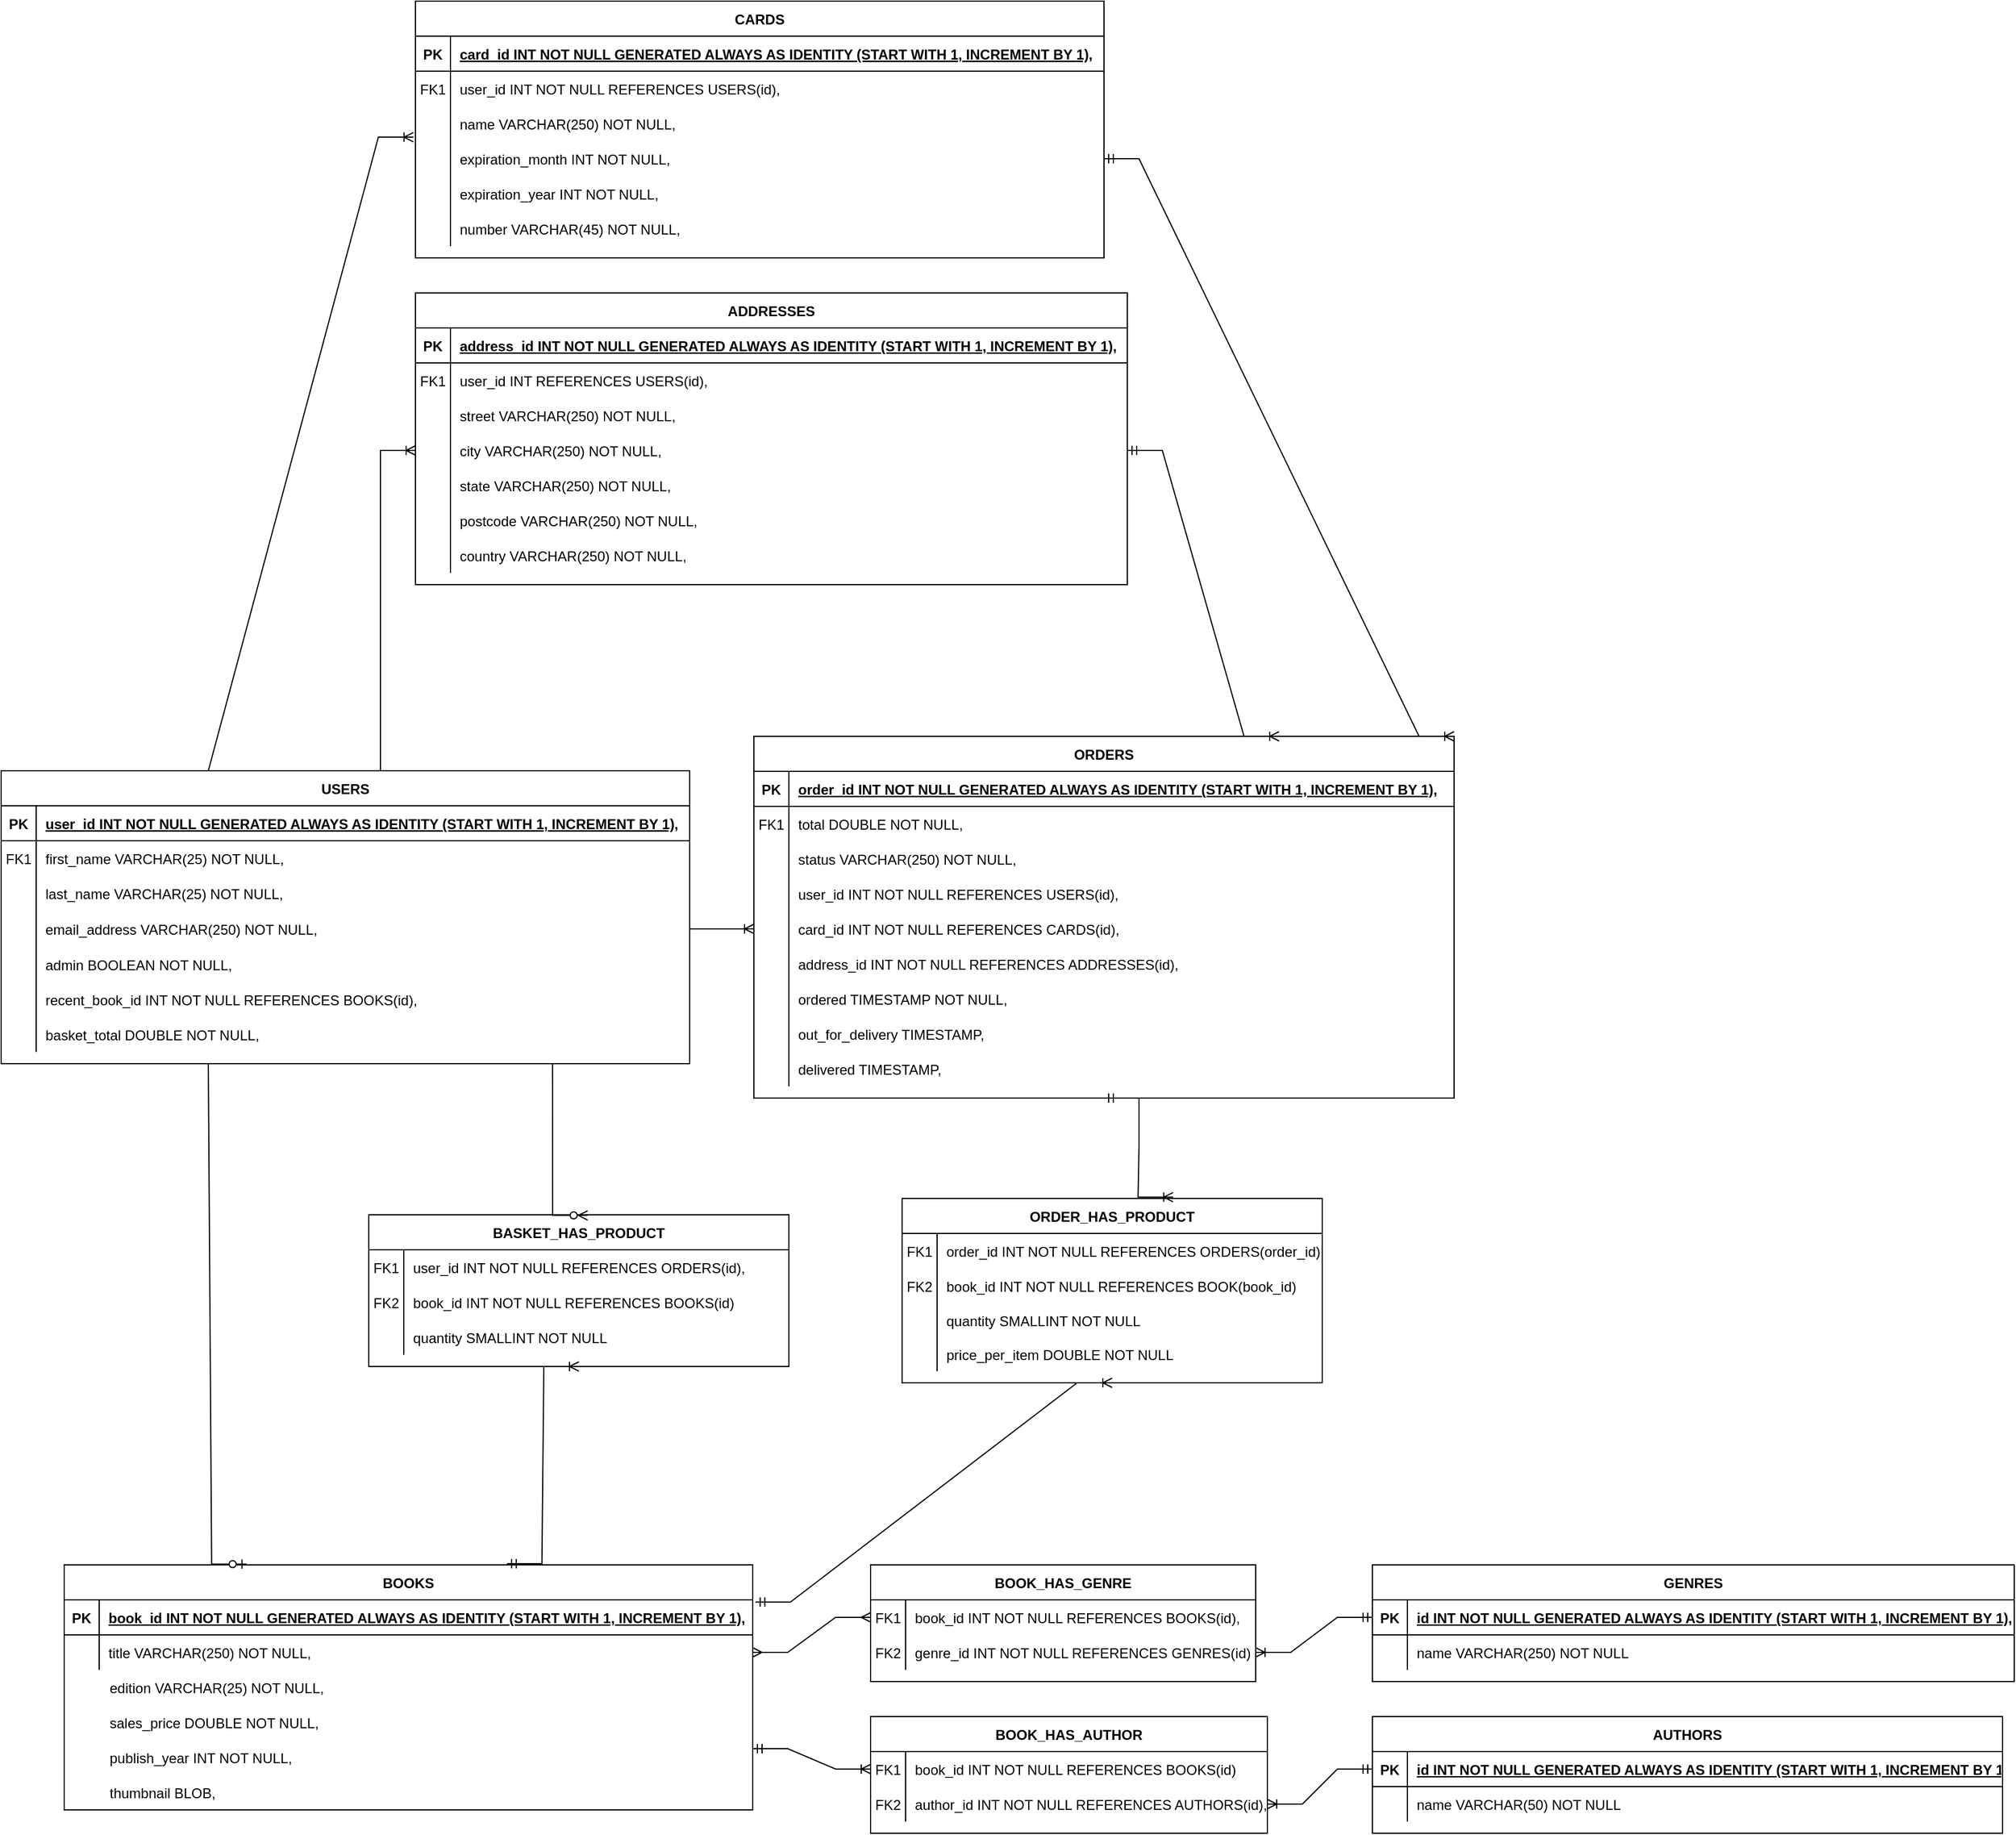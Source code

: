 <mxfile version="21.0.6" type="device"><diagram id="R2lEEEUBdFMjLlhIrx00" name="Page-1"><mxGraphModel dx="1609" dy="948" grid="1" gridSize="10" guides="1" tooltips="1" connect="1" arrows="1" fold="1" page="1" pageScale="1" pageWidth="850" pageHeight="1100" math="0" shadow="0" extFonts="Permanent Marker^https://fonts.googleapis.com/css?family=Permanent+Marker"><root><mxCell id="0"/><mxCell id="1" parent="0"/><mxCell id="C-vyLk0tnHw3VtMMgP7b-2" value="USERS" style="shape=table;startSize=30;container=1;collapsible=1;childLayout=tableLayout;fixedRows=1;rowLines=0;fontStyle=1;align=center;resizeLast=1;" parent="1" vertex="1"><mxGeometry x="30" y="699.5" width="590" height="251" as="geometry"/></mxCell><mxCell id="C-vyLk0tnHw3VtMMgP7b-3" value="" style="shape=partialRectangle;collapsible=0;dropTarget=0;pointerEvents=0;fillColor=none;points=[[0,0.5],[1,0.5]];portConstraint=eastwest;top=0;left=0;right=0;bottom=1;" parent="C-vyLk0tnHw3VtMMgP7b-2" vertex="1"><mxGeometry y="30" width="590" height="30" as="geometry"/></mxCell><mxCell id="C-vyLk0tnHw3VtMMgP7b-4" value="PK" style="shape=partialRectangle;overflow=hidden;connectable=0;fillColor=none;top=0;left=0;bottom=0;right=0;fontStyle=1;" parent="C-vyLk0tnHw3VtMMgP7b-3" vertex="1"><mxGeometry width="30" height="30" as="geometry"><mxRectangle width="30" height="30" as="alternateBounds"/></mxGeometry></mxCell><mxCell id="C-vyLk0tnHw3VtMMgP7b-5" value="user_id INT NOT NULL GENERATED ALWAYS AS IDENTITY (START WITH 1, INCREMENT BY 1), " style="shape=partialRectangle;overflow=hidden;connectable=0;fillColor=none;top=0;left=0;bottom=0;right=0;align=left;spacingLeft=6;fontStyle=5;" parent="C-vyLk0tnHw3VtMMgP7b-3" vertex="1"><mxGeometry x="30" width="560" height="30" as="geometry"><mxRectangle width="560" height="30" as="alternateBounds"/></mxGeometry></mxCell><mxCell id="C-vyLk0tnHw3VtMMgP7b-6" value="" style="shape=partialRectangle;collapsible=0;dropTarget=0;pointerEvents=0;fillColor=none;points=[[0,0.5],[1,0.5]];portConstraint=eastwest;top=0;left=0;right=0;bottom=0;" parent="C-vyLk0tnHw3VtMMgP7b-2" vertex="1"><mxGeometry y="60" width="590" height="30" as="geometry"/></mxCell><mxCell id="C-vyLk0tnHw3VtMMgP7b-7" value="FK1" style="shape=partialRectangle;overflow=hidden;connectable=0;fillColor=none;top=0;left=0;bottom=0;right=0;" parent="C-vyLk0tnHw3VtMMgP7b-6" vertex="1"><mxGeometry width="30" height="30" as="geometry"><mxRectangle width="30" height="30" as="alternateBounds"/></mxGeometry></mxCell><mxCell id="C-vyLk0tnHw3VtMMgP7b-8" value="first_name VARCHAR(25) NOT NULL," style="shape=partialRectangle;overflow=hidden;connectable=0;fillColor=none;top=0;left=0;bottom=0;right=0;align=left;spacingLeft=6;" parent="C-vyLk0tnHw3VtMMgP7b-6" vertex="1"><mxGeometry x="30" width="560" height="30" as="geometry"><mxRectangle width="560" height="30" as="alternateBounds"/></mxGeometry></mxCell><mxCell id="C-vyLk0tnHw3VtMMgP7b-9" value="" style="shape=partialRectangle;collapsible=0;dropTarget=0;pointerEvents=0;fillColor=none;points=[[0,0.5],[1,0.5]];portConstraint=eastwest;top=0;left=0;right=0;bottom=0;" parent="C-vyLk0tnHw3VtMMgP7b-2" vertex="1"><mxGeometry y="90" width="590" height="30" as="geometry"/></mxCell><mxCell id="C-vyLk0tnHw3VtMMgP7b-10" value="" style="shape=partialRectangle;overflow=hidden;connectable=0;fillColor=none;top=0;left=0;bottom=0;right=0;" parent="C-vyLk0tnHw3VtMMgP7b-9" vertex="1"><mxGeometry width="30" height="30" as="geometry"><mxRectangle width="30" height="30" as="alternateBounds"/></mxGeometry></mxCell><mxCell id="C-vyLk0tnHw3VtMMgP7b-11" value="last_name VARCHAR(25) NOT NULL," style="shape=partialRectangle;overflow=hidden;connectable=0;fillColor=none;top=0;left=0;bottom=0;right=0;align=left;spacingLeft=6;" parent="C-vyLk0tnHw3VtMMgP7b-9" vertex="1"><mxGeometry x="30" width="560" height="30" as="geometry"><mxRectangle width="560" height="30" as="alternateBounds"/></mxGeometry></mxCell><mxCell id="K4VyJsf5_Tr9AWNzBYGl-149" style="shape=partialRectangle;collapsible=0;dropTarget=0;pointerEvents=0;fillColor=none;points=[[0,0.5],[1,0.5]];portConstraint=eastwest;top=0;left=0;right=0;bottom=0;" vertex="1" parent="C-vyLk0tnHw3VtMMgP7b-2"><mxGeometry y="120" width="590" height="31" as="geometry"/></mxCell><mxCell id="K4VyJsf5_Tr9AWNzBYGl-150" style="shape=partialRectangle;overflow=hidden;connectable=0;fillColor=none;top=0;left=0;bottom=0;right=0;" vertex="1" parent="K4VyJsf5_Tr9AWNzBYGl-149"><mxGeometry width="30" height="31" as="geometry"><mxRectangle width="30" height="31" as="alternateBounds"/></mxGeometry></mxCell><mxCell id="K4VyJsf5_Tr9AWNzBYGl-151" value="email_address VARCHAR(250) NOT NULL," style="shape=partialRectangle;overflow=hidden;connectable=0;fillColor=none;top=0;left=0;bottom=0;right=0;align=left;spacingLeft=6;" vertex="1" parent="K4VyJsf5_Tr9AWNzBYGl-149"><mxGeometry x="30" width="560" height="31" as="geometry"><mxRectangle width="560" height="31" as="alternateBounds"/></mxGeometry></mxCell><mxCell id="K4VyJsf5_Tr9AWNzBYGl-152" style="shape=partialRectangle;collapsible=0;dropTarget=0;pointerEvents=0;fillColor=none;points=[[0,0.5],[1,0.5]];portConstraint=eastwest;top=0;left=0;right=0;bottom=0;" vertex="1" parent="C-vyLk0tnHw3VtMMgP7b-2"><mxGeometry y="151" width="590" height="30" as="geometry"/></mxCell><mxCell id="K4VyJsf5_Tr9AWNzBYGl-153" style="shape=partialRectangle;overflow=hidden;connectable=0;fillColor=none;top=0;left=0;bottom=0;right=0;" vertex="1" parent="K4VyJsf5_Tr9AWNzBYGl-152"><mxGeometry width="30" height="30" as="geometry"><mxRectangle width="30" height="30" as="alternateBounds"/></mxGeometry></mxCell><mxCell id="K4VyJsf5_Tr9AWNzBYGl-154" value="admin BOOLEAN NOT NULL," style="shape=partialRectangle;overflow=hidden;connectable=0;fillColor=none;top=0;left=0;bottom=0;right=0;align=left;spacingLeft=6;" vertex="1" parent="K4VyJsf5_Tr9AWNzBYGl-152"><mxGeometry x="30" width="560" height="30" as="geometry"><mxRectangle width="560" height="30" as="alternateBounds"/></mxGeometry></mxCell><mxCell id="K4VyJsf5_Tr9AWNzBYGl-155" style="shape=partialRectangle;collapsible=0;dropTarget=0;pointerEvents=0;fillColor=none;points=[[0,0.5],[1,0.5]];portConstraint=eastwest;top=0;left=0;right=0;bottom=0;" vertex="1" parent="C-vyLk0tnHw3VtMMgP7b-2"><mxGeometry y="181" width="590" height="30" as="geometry"/></mxCell><mxCell id="K4VyJsf5_Tr9AWNzBYGl-156" style="shape=partialRectangle;overflow=hidden;connectable=0;fillColor=none;top=0;left=0;bottom=0;right=0;" vertex="1" parent="K4VyJsf5_Tr9AWNzBYGl-155"><mxGeometry width="30" height="30" as="geometry"><mxRectangle width="30" height="30" as="alternateBounds"/></mxGeometry></mxCell><mxCell id="K4VyJsf5_Tr9AWNzBYGl-157" value="recent_book_id INT NOT NULL REFERENCES BOOKS(id)," style="shape=partialRectangle;overflow=hidden;connectable=0;fillColor=none;top=0;left=0;bottom=0;right=0;align=left;spacingLeft=6;" vertex="1" parent="K4VyJsf5_Tr9AWNzBYGl-155"><mxGeometry x="30" width="560" height="30" as="geometry"><mxRectangle width="560" height="30" as="alternateBounds"/></mxGeometry></mxCell><mxCell id="K4VyJsf5_Tr9AWNzBYGl-355" style="shape=partialRectangle;collapsible=0;dropTarget=0;pointerEvents=0;fillColor=none;points=[[0,0.5],[1,0.5]];portConstraint=eastwest;top=0;left=0;right=0;bottom=0;" vertex="1" parent="C-vyLk0tnHw3VtMMgP7b-2"><mxGeometry y="211" width="590" height="30" as="geometry"/></mxCell><mxCell id="K4VyJsf5_Tr9AWNzBYGl-356" style="shape=partialRectangle;overflow=hidden;connectable=0;fillColor=none;top=0;left=0;bottom=0;right=0;" vertex="1" parent="K4VyJsf5_Tr9AWNzBYGl-355"><mxGeometry width="30" height="30" as="geometry"><mxRectangle width="30" height="30" as="alternateBounds"/></mxGeometry></mxCell><mxCell id="K4VyJsf5_Tr9AWNzBYGl-357" value="basket_total DOUBLE NOT NULL," style="shape=partialRectangle;overflow=hidden;connectable=0;fillColor=none;top=0;left=0;bottom=0;right=0;align=left;spacingLeft=6;" vertex="1" parent="K4VyJsf5_Tr9AWNzBYGl-355"><mxGeometry x="30" width="560" height="30" as="geometry"><mxRectangle width="560" height="30" as="alternateBounds"/></mxGeometry></mxCell><mxCell id="C-vyLk0tnHw3VtMMgP7b-13" value="CARDS" style="shape=table;startSize=30;container=1;collapsible=1;childLayout=tableLayout;fixedRows=1;rowLines=0;fontStyle=1;align=center;resizeLast=1;" parent="1" vertex="1"><mxGeometry x="385" y="40" width="590" height="220" as="geometry"/></mxCell><mxCell id="C-vyLk0tnHw3VtMMgP7b-14" value="" style="shape=partialRectangle;collapsible=0;dropTarget=0;pointerEvents=0;fillColor=none;points=[[0,0.5],[1,0.5]];portConstraint=eastwest;top=0;left=0;right=0;bottom=1;" parent="C-vyLk0tnHw3VtMMgP7b-13" vertex="1"><mxGeometry y="30" width="590" height="30" as="geometry"/></mxCell><mxCell id="C-vyLk0tnHw3VtMMgP7b-15" value="PK" style="shape=partialRectangle;overflow=hidden;connectable=0;fillColor=none;top=0;left=0;bottom=0;right=0;fontStyle=1;" parent="C-vyLk0tnHw3VtMMgP7b-14" vertex="1"><mxGeometry width="30" height="30" as="geometry"><mxRectangle width="30" height="30" as="alternateBounds"/></mxGeometry></mxCell><mxCell id="C-vyLk0tnHw3VtMMgP7b-16" value="card_id INT NOT NULL GENERATED ALWAYS AS IDENTITY (START WITH 1, INCREMENT BY 1), " style="shape=partialRectangle;overflow=hidden;connectable=0;fillColor=none;top=0;left=0;bottom=0;right=0;align=left;spacingLeft=6;fontStyle=5;" parent="C-vyLk0tnHw3VtMMgP7b-14" vertex="1"><mxGeometry x="30" width="560" height="30" as="geometry"><mxRectangle width="560" height="30" as="alternateBounds"/></mxGeometry></mxCell><mxCell id="C-vyLk0tnHw3VtMMgP7b-17" value="" style="shape=partialRectangle;collapsible=0;dropTarget=0;pointerEvents=0;fillColor=none;points=[[0,0.5],[1,0.5]];portConstraint=eastwest;top=0;left=0;right=0;bottom=0;" parent="C-vyLk0tnHw3VtMMgP7b-13" vertex="1"><mxGeometry y="60" width="590" height="30" as="geometry"/></mxCell><mxCell id="C-vyLk0tnHw3VtMMgP7b-18" value="FK1" style="shape=partialRectangle;overflow=hidden;connectable=0;fillColor=none;top=0;left=0;bottom=0;right=0;" parent="C-vyLk0tnHw3VtMMgP7b-17" vertex="1"><mxGeometry width="30" height="30" as="geometry"><mxRectangle width="30" height="30" as="alternateBounds"/></mxGeometry></mxCell><mxCell id="C-vyLk0tnHw3VtMMgP7b-19" value="user_id INT NOT NULL REFERENCES USERS(id)," style="shape=partialRectangle;overflow=hidden;connectable=0;fillColor=none;top=0;left=0;bottom=0;right=0;align=left;spacingLeft=6;" parent="C-vyLk0tnHw3VtMMgP7b-17" vertex="1"><mxGeometry x="30" width="560" height="30" as="geometry"><mxRectangle width="560" height="30" as="alternateBounds"/></mxGeometry></mxCell><mxCell id="C-vyLk0tnHw3VtMMgP7b-20" value="" style="shape=partialRectangle;collapsible=0;dropTarget=0;pointerEvents=0;fillColor=none;points=[[0,0.5],[1,0.5]];portConstraint=eastwest;top=0;left=0;right=0;bottom=0;" parent="C-vyLk0tnHw3VtMMgP7b-13" vertex="1"><mxGeometry y="90" width="590" height="30" as="geometry"/></mxCell><mxCell id="C-vyLk0tnHw3VtMMgP7b-21" value="" style="shape=partialRectangle;overflow=hidden;connectable=0;fillColor=none;top=0;left=0;bottom=0;right=0;" parent="C-vyLk0tnHw3VtMMgP7b-20" vertex="1"><mxGeometry width="30" height="30" as="geometry"><mxRectangle width="30" height="30" as="alternateBounds"/></mxGeometry></mxCell><mxCell id="C-vyLk0tnHw3VtMMgP7b-22" value="name VARCHAR(250) NOT NULL," style="shape=partialRectangle;overflow=hidden;connectable=0;fillColor=none;top=0;left=0;bottom=0;right=0;align=left;spacingLeft=6;" parent="C-vyLk0tnHw3VtMMgP7b-20" vertex="1"><mxGeometry x="30" width="560" height="30" as="geometry"><mxRectangle width="560" height="30" as="alternateBounds"/></mxGeometry></mxCell><mxCell id="K4VyJsf5_Tr9AWNzBYGl-167" style="shape=partialRectangle;collapsible=0;dropTarget=0;pointerEvents=0;fillColor=none;points=[[0,0.5],[1,0.5]];portConstraint=eastwest;top=0;left=0;right=0;bottom=0;" vertex="1" parent="C-vyLk0tnHw3VtMMgP7b-13"><mxGeometry y="120" width="590" height="30" as="geometry"/></mxCell><mxCell id="K4VyJsf5_Tr9AWNzBYGl-168" style="shape=partialRectangle;overflow=hidden;connectable=0;fillColor=none;top=0;left=0;bottom=0;right=0;" vertex="1" parent="K4VyJsf5_Tr9AWNzBYGl-167"><mxGeometry width="30" height="30" as="geometry"><mxRectangle width="30" height="30" as="alternateBounds"/></mxGeometry></mxCell><mxCell id="K4VyJsf5_Tr9AWNzBYGl-169" value="expiration_month INT NOT NULL," style="shape=partialRectangle;overflow=hidden;connectable=0;fillColor=none;top=0;left=0;bottom=0;right=0;align=left;spacingLeft=6;" vertex="1" parent="K4VyJsf5_Tr9AWNzBYGl-167"><mxGeometry x="30" width="560" height="30" as="geometry"><mxRectangle width="560" height="30" as="alternateBounds"/></mxGeometry></mxCell><mxCell id="K4VyJsf5_Tr9AWNzBYGl-164" style="shape=partialRectangle;collapsible=0;dropTarget=0;pointerEvents=0;fillColor=none;points=[[0,0.5],[1,0.5]];portConstraint=eastwest;top=0;left=0;right=0;bottom=0;" vertex="1" parent="C-vyLk0tnHw3VtMMgP7b-13"><mxGeometry y="150" width="590" height="30" as="geometry"/></mxCell><mxCell id="K4VyJsf5_Tr9AWNzBYGl-165" style="shape=partialRectangle;overflow=hidden;connectable=0;fillColor=none;top=0;left=0;bottom=0;right=0;" vertex="1" parent="K4VyJsf5_Tr9AWNzBYGl-164"><mxGeometry width="30" height="30" as="geometry"><mxRectangle width="30" height="30" as="alternateBounds"/></mxGeometry></mxCell><mxCell id="K4VyJsf5_Tr9AWNzBYGl-166" value="expiration_year INT NOT NULL," style="shape=partialRectangle;overflow=hidden;connectable=0;fillColor=none;top=0;left=0;bottom=0;right=0;align=left;spacingLeft=6;" vertex="1" parent="K4VyJsf5_Tr9AWNzBYGl-164"><mxGeometry x="30" width="560" height="30" as="geometry"><mxRectangle width="560" height="30" as="alternateBounds"/></mxGeometry></mxCell><mxCell id="K4VyJsf5_Tr9AWNzBYGl-161" style="shape=partialRectangle;collapsible=0;dropTarget=0;pointerEvents=0;fillColor=none;points=[[0,0.5],[1,0.5]];portConstraint=eastwest;top=0;left=0;right=0;bottom=0;" vertex="1" parent="C-vyLk0tnHw3VtMMgP7b-13"><mxGeometry y="180" width="590" height="30" as="geometry"/></mxCell><mxCell id="K4VyJsf5_Tr9AWNzBYGl-162" style="shape=partialRectangle;overflow=hidden;connectable=0;fillColor=none;top=0;left=0;bottom=0;right=0;" vertex="1" parent="K4VyJsf5_Tr9AWNzBYGl-161"><mxGeometry width="30" height="30" as="geometry"><mxRectangle width="30" height="30" as="alternateBounds"/></mxGeometry></mxCell><mxCell id="K4VyJsf5_Tr9AWNzBYGl-163" value="number VARCHAR(45) NOT NULL," style="shape=partialRectangle;overflow=hidden;connectable=0;fillColor=none;top=0;left=0;bottom=0;right=0;align=left;spacingLeft=6;" vertex="1" parent="K4VyJsf5_Tr9AWNzBYGl-161"><mxGeometry x="30" width="560" height="30" as="geometry"><mxRectangle width="560" height="30" as="alternateBounds"/></mxGeometry></mxCell><mxCell id="C-vyLk0tnHw3VtMMgP7b-23" value="BOOKS" style="shape=table;startSize=30;container=1;collapsible=1;childLayout=tableLayout;fixedRows=1;rowLines=0;fontStyle=1;align=center;resizeLast=1;" parent="1" vertex="1"><mxGeometry x="84" y="1380" width="590" height="210" as="geometry"/></mxCell><mxCell id="C-vyLk0tnHw3VtMMgP7b-24" value="" style="shape=partialRectangle;collapsible=0;dropTarget=0;pointerEvents=0;fillColor=none;points=[[0,0.5],[1,0.5]];portConstraint=eastwest;top=0;left=0;right=0;bottom=1;" parent="C-vyLk0tnHw3VtMMgP7b-23" vertex="1"><mxGeometry y="30" width="590" height="30" as="geometry"/></mxCell><mxCell id="C-vyLk0tnHw3VtMMgP7b-25" value="PK" style="shape=partialRectangle;overflow=hidden;connectable=0;fillColor=none;top=0;left=0;bottom=0;right=0;fontStyle=1;" parent="C-vyLk0tnHw3VtMMgP7b-24" vertex="1"><mxGeometry width="30" height="30" as="geometry"><mxRectangle width="30" height="30" as="alternateBounds"/></mxGeometry></mxCell><mxCell id="C-vyLk0tnHw3VtMMgP7b-26" value="book_id INT NOT NULL GENERATED ALWAYS AS IDENTITY (START WITH 1, INCREMENT BY 1), " style="shape=partialRectangle;overflow=hidden;connectable=0;fillColor=none;top=0;left=0;bottom=0;right=0;align=left;spacingLeft=6;fontStyle=5;" parent="C-vyLk0tnHw3VtMMgP7b-24" vertex="1"><mxGeometry x="30" width="560" height="30" as="geometry"><mxRectangle width="560" height="30" as="alternateBounds"/></mxGeometry></mxCell><mxCell id="C-vyLk0tnHw3VtMMgP7b-27" value="" style="shape=partialRectangle;collapsible=0;dropTarget=0;pointerEvents=0;fillColor=none;points=[[0,0.5],[1,0.5]];portConstraint=eastwest;top=0;left=0;right=0;bottom=0;" parent="C-vyLk0tnHw3VtMMgP7b-23" vertex="1"><mxGeometry y="60" width="590" height="30" as="geometry"/></mxCell><mxCell id="C-vyLk0tnHw3VtMMgP7b-28" value="" style="shape=partialRectangle;overflow=hidden;connectable=0;fillColor=none;top=0;left=0;bottom=0;right=0;" parent="C-vyLk0tnHw3VtMMgP7b-27" vertex="1"><mxGeometry width="30" height="30" as="geometry"><mxRectangle width="30" height="30" as="alternateBounds"/></mxGeometry></mxCell><mxCell id="C-vyLk0tnHw3VtMMgP7b-29" value="title VARCHAR(250) NOT NULL," style="shape=partialRectangle;overflow=hidden;connectable=0;fillColor=none;top=0;left=0;bottom=0;right=0;align=left;spacingLeft=6;" parent="C-vyLk0tnHw3VtMMgP7b-27" vertex="1"><mxGeometry x="30" width="560" height="30" as="geometry"><mxRectangle width="560" height="30" as="alternateBounds"/></mxGeometry></mxCell><mxCell id="K4VyJsf5_Tr9AWNzBYGl-1" value="ADDRESSES" style="shape=table;startSize=30;container=1;collapsible=1;childLayout=tableLayout;fixedRows=1;rowLines=0;fontStyle=1;align=center;resizeLast=1;" vertex="1" parent="1"><mxGeometry x="385" y="290" width="610" height="250" as="geometry"/></mxCell><mxCell id="K4VyJsf5_Tr9AWNzBYGl-2" value="" style="shape=partialRectangle;collapsible=0;dropTarget=0;pointerEvents=0;fillColor=none;points=[[0,0.5],[1,0.5]];portConstraint=eastwest;top=0;left=0;right=0;bottom=1;" vertex="1" parent="K4VyJsf5_Tr9AWNzBYGl-1"><mxGeometry y="30" width="610" height="30" as="geometry"/></mxCell><mxCell id="K4VyJsf5_Tr9AWNzBYGl-3" value="PK" style="shape=partialRectangle;overflow=hidden;connectable=0;fillColor=none;top=0;left=0;bottom=0;right=0;fontStyle=1;" vertex="1" parent="K4VyJsf5_Tr9AWNzBYGl-2"><mxGeometry width="30" height="30" as="geometry"><mxRectangle width="30" height="30" as="alternateBounds"/></mxGeometry></mxCell><mxCell id="K4VyJsf5_Tr9AWNzBYGl-4" value="address_id INT NOT NULL GENERATED ALWAYS AS IDENTITY (START WITH 1, INCREMENT BY 1), " style="shape=partialRectangle;overflow=hidden;connectable=0;fillColor=none;top=0;left=0;bottom=0;right=0;align=left;spacingLeft=6;fontStyle=5;" vertex="1" parent="K4VyJsf5_Tr9AWNzBYGl-2"><mxGeometry x="30" width="580" height="30" as="geometry"><mxRectangle width="580" height="30" as="alternateBounds"/></mxGeometry></mxCell><mxCell id="K4VyJsf5_Tr9AWNzBYGl-5" value="" style="shape=partialRectangle;collapsible=0;dropTarget=0;pointerEvents=0;fillColor=none;points=[[0,0.5],[1,0.5]];portConstraint=eastwest;top=0;left=0;right=0;bottom=0;" vertex="1" parent="K4VyJsf5_Tr9AWNzBYGl-1"><mxGeometry y="60" width="610" height="30" as="geometry"/></mxCell><mxCell id="K4VyJsf5_Tr9AWNzBYGl-6" value="FK1" style="shape=partialRectangle;overflow=hidden;connectable=0;fillColor=none;top=0;left=0;bottom=0;right=0;" vertex="1" parent="K4VyJsf5_Tr9AWNzBYGl-5"><mxGeometry width="30" height="30" as="geometry"><mxRectangle width="30" height="30" as="alternateBounds"/></mxGeometry></mxCell><mxCell id="K4VyJsf5_Tr9AWNzBYGl-7" value="user_id INT REFERENCES USERS(id)," style="shape=partialRectangle;overflow=hidden;connectable=0;fillColor=none;top=0;left=0;bottom=0;right=0;align=left;spacingLeft=6;" vertex="1" parent="K4VyJsf5_Tr9AWNzBYGl-5"><mxGeometry x="30" width="580" height="30" as="geometry"><mxRectangle width="580" height="30" as="alternateBounds"/></mxGeometry></mxCell><mxCell id="K4VyJsf5_Tr9AWNzBYGl-8" value="" style="shape=partialRectangle;collapsible=0;dropTarget=0;pointerEvents=0;fillColor=none;points=[[0,0.5],[1,0.5]];portConstraint=eastwest;top=0;left=0;right=0;bottom=0;" vertex="1" parent="K4VyJsf5_Tr9AWNzBYGl-1"><mxGeometry y="90" width="610" height="30" as="geometry"/></mxCell><mxCell id="K4VyJsf5_Tr9AWNzBYGl-9" value="" style="shape=partialRectangle;overflow=hidden;connectable=0;fillColor=none;top=0;left=0;bottom=0;right=0;" vertex="1" parent="K4VyJsf5_Tr9AWNzBYGl-8"><mxGeometry width="30" height="30" as="geometry"><mxRectangle width="30" height="30" as="alternateBounds"/></mxGeometry></mxCell><mxCell id="K4VyJsf5_Tr9AWNzBYGl-10" value="street VARCHAR(250) NOT NULL," style="shape=partialRectangle;overflow=hidden;connectable=0;fillColor=none;top=0;left=0;bottom=0;right=0;align=left;spacingLeft=6;" vertex="1" parent="K4VyJsf5_Tr9AWNzBYGl-8"><mxGeometry x="30" width="580" height="30" as="geometry"><mxRectangle width="580" height="30" as="alternateBounds"/></mxGeometry></mxCell><mxCell id="K4VyJsf5_Tr9AWNzBYGl-181" style="shape=partialRectangle;collapsible=0;dropTarget=0;pointerEvents=0;fillColor=none;points=[[0,0.5],[1,0.5]];portConstraint=eastwest;top=0;left=0;right=0;bottom=0;" vertex="1" parent="K4VyJsf5_Tr9AWNzBYGl-1"><mxGeometry y="120" width="610" height="30" as="geometry"/></mxCell><mxCell id="K4VyJsf5_Tr9AWNzBYGl-182" style="shape=partialRectangle;overflow=hidden;connectable=0;fillColor=none;top=0;left=0;bottom=0;right=0;" vertex="1" parent="K4VyJsf5_Tr9AWNzBYGl-181"><mxGeometry width="30" height="30" as="geometry"><mxRectangle width="30" height="30" as="alternateBounds"/></mxGeometry></mxCell><mxCell id="K4VyJsf5_Tr9AWNzBYGl-183" value="city VARCHAR(250) NOT NULL," style="shape=partialRectangle;overflow=hidden;connectable=0;fillColor=none;top=0;left=0;bottom=0;right=0;align=left;spacingLeft=6;" vertex="1" parent="K4VyJsf5_Tr9AWNzBYGl-181"><mxGeometry x="30" width="580" height="30" as="geometry"><mxRectangle width="580" height="30" as="alternateBounds"/></mxGeometry></mxCell><mxCell id="K4VyJsf5_Tr9AWNzBYGl-178" style="shape=partialRectangle;collapsible=0;dropTarget=0;pointerEvents=0;fillColor=none;points=[[0,0.5],[1,0.5]];portConstraint=eastwest;top=0;left=0;right=0;bottom=0;" vertex="1" parent="K4VyJsf5_Tr9AWNzBYGl-1"><mxGeometry y="150" width="610" height="30" as="geometry"/></mxCell><mxCell id="K4VyJsf5_Tr9AWNzBYGl-179" style="shape=partialRectangle;overflow=hidden;connectable=0;fillColor=none;top=0;left=0;bottom=0;right=0;" vertex="1" parent="K4VyJsf5_Tr9AWNzBYGl-178"><mxGeometry width="30" height="30" as="geometry"><mxRectangle width="30" height="30" as="alternateBounds"/></mxGeometry></mxCell><mxCell id="K4VyJsf5_Tr9AWNzBYGl-180" value="state VARCHAR(250) NOT NULL," style="shape=partialRectangle;overflow=hidden;connectable=0;fillColor=none;top=0;left=0;bottom=0;right=0;align=left;spacingLeft=6;" vertex="1" parent="K4VyJsf5_Tr9AWNzBYGl-178"><mxGeometry x="30" width="580" height="30" as="geometry"><mxRectangle width="580" height="30" as="alternateBounds"/></mxGeometry></mxCell><mxCell id="K4VyJsf5_Tr9AWNzBYGl-175" style="shape=partialRectangle;collapsible=0;dropTarget=0;pointerEvents=0;fillColor=none;points=[[0,0.5],[1,0.5]];portConstraint=eastwest;top=0;left=0;right=0;bottom=0;" vertex="1" parent="K4VyJsf5_Tr9AWNzBYGl-1"><mxGeometry y="180" width="610" height="30" as="geometry"/></mxCell><mxCell id="K4VyJsf5_Tr9AWNzBYGl-176" style="shape=partialRectangle;overflow=hidden;connectable=0;fillColor=none;top=0;left=0;bottom=0;right=0;" vertex="1" parent="K4VyJsf5_Tr9AWNzBYGl-175"><mxGeometry width="30" height="30" as="geometry"><mxRectangle width="30" height="30" as="alternateBounds"/></mxGeometry></mxCell><mxCell id="K4VyJsf5_Tr9AWNzBYGl-177" value="postcode VARCHAR(250) NOT NULL," style="shape=partialRectangle;overflow=hidden;connectable=0;fillColor=none;top=0;left=0;bottom=0;right=0;align=left;spacingLeft=6;" vertex="1" parent="K4VyJsf5_Tr9AWNzBYGl-175"><mxGeometry x="30" width="580" height="30" as="geometry"><mxRectangle width="580" height="30" as="alternateBounds"/></mxGeometry></mxCell><mxCell id="K4VyJsf5_Tr9AWNzBYGl-172" style="shape=partialRectangle;collapsible=0;dropTarget=0;pointerEvents=0;fillColor=none;points=[[0,0.5],[1,0.5]];portConstraint=eastwest;top=0;left=0;right=0;bottom=0;" vertex="1" parent="K4VyJsf5_Tr9AWNzBYGl-1"><mxGeometry y="210" width="610" height="30" as="geometry"/></mxCell><mxCell id="K4VyJsf5_Tr9AWNzBYGl-173" style="shape=partialRectangle;overflow=hidden;connectable=0;fillColor=none;top=0;left=0;bottom=0;right=0;" vertex="1" parent="K4VyJsf5_Tr9AWNzBYGl-172"><mxGeometry width="30" height="30" as="geometry"><mxRectangle width="30" height="30" as="alternateBounds"/></mxGeometry></mxCell><mxCell id="K4VyJsf5_Tr9AWNzBYGl-174" value="country VARCHAR(250) NOT NULL," style="shape=partialRectangle;overflow=hidden;connectable=0;fillColor=none;top=0;left=0;bottom=0;right=0;align=left;spacingLeft=6;" vertex="1" parent="K4VyJsf5_Tr9AWNzBYGl-172"><mxGeometry x="30" width="580" height="30" as="geometry"><mxRectangle width="580" height="30" as="alternateBounds"/></mxGeometry></mxCell><mxCell id="K4VyJsf5_Tr9AWNzBYGl-11" value="ORDERS" style="shape=table;startSize=30;container=1;collapsible=1;childLayout=tableLayout;fixedRows=1;rowLines=0;fontStyle=1;align=center;resizeLast=1;" vertex="1" parent="1"><mxGeometry x="675" y="670" width="600" height="310" as="geometry"/></mxCell><mxCell id="K4VyJsf5_Tr9AWNzBYGl-12" value="" style="shape=partialRectangle;collapsible=0;dropTarget=0;pointerEvents=0;fillColor=none;points=[[0,0.5],[1,0.5]];portConstraint=eastwest;top=0;left=0;right=0;bottom=1;" vertex="1" parent="K4VyJsf5_Tr9AWNzBYGl-11"><mxGeometry y="30" width="600" height="30" as="geometry"/></mxCell><mxCell id="K4VyJsf5_Tr9AWNzBYGl-13" value="PK" style="shape=partialRectangle;overflow=hidden;connectable=0;fillColor=none;top=0;left=0;bottom=0;right=0;fontStyle=1;" vertex="1" parent="K4VyJsf5_Tr9AWNzBYGl-12"><mxGeometry width="30" height="30" as="geometry"><mxRectangle width="30" height="30" as="alternateBounds"/></mxGeometry></mxCell><mxCell id="K4VyJsf5_Tr9AWNzBYGl-14" value="order_id INT NOT NULL GENERATED ALWAYS AS IDENTITY (START WITH 1, INCREMENT BY 1), " style="shape=partialRectangle;overflow=hidden;connectable=0;fillColor=none;top=0;left=0;bottom=0;right=0;align=left;spacingLeft=6;fontStyle=5;" vertex="1" parent="K4VyJsf5_Tr9AWNzBYGl-12"><mxGeometry x="30" width="570" height="30" as="geometry"><mxRectangle width="570" height="30" as="alternateBounds"/></mxGeometry></mxCell><mxCell id="K4VyJsf5_Tr9AWNzBYGl-15" value="" style="shape=partialRectangle;collapsible=0;dropTarget=0;pointerEvents=0;fillColor=none;points=[[0,0.5],[1,0.5]];portConstraint=eastwest;top=0;left=0;right=0;bottom=0;" vertex="1" parent="K4VyJsf5_Tr9AWNzBYGl-11"><mxGeometry y="60" width="600" height="30" as="geometry"/></mxCell><mxCell id="K4VyJsf5_Tr9AWNzBYGl-16" value="FK1" style="shape=partialRectangle;overflow=hidden;connectable=0;fillColor=none;top=0;left=0;bottom=0;right=0;" vertex="1" parent="K4VyJsf5_Tr9AWNzBYGl-15"><mxGeometry width="30" height="30" as="geometry"><mxRectangle width="30" height="30" as="alternateBounds"/></mxGeometry></mxCell><mxCell id="K4VyJsf5_Tr9AWNzBYGl-17" value="total DOUBLE NOT NULL," style="shape=partialRectangle;overflow=hidden;connectable=0;fillColor=none;top=0;left=0;bottom=0;right=0;align=left;spacingLeft=6;" vertex="1" parent="K4VyJsf5_Tr9AWNzBYGl-15"><mxGeometry x="30" width="570" height="30" as="geometry"><mxRectangle width="570" height="30" as="alternateBounds"/></mxGeometry></mxCell><mxCell id="K4VyJsf5_Tr9AWNzBYGl-18" value="" style="shape=partialRectangle;collapsible=0;dropTarget=0;pointerEvents=0;fillColor=none;points=[[0,0.5],[1,0.5]];portConstraint=eastwest;top=0;left=0;right=0;bottom=0;" vertex="1" parent="K4VyJsf5_Tr9AWNzBYGl-11"><mxGeometry y="90" width="600" height="30" as="geometry"/></mxCell><mxCell id="K4VyJsf5_Tr9AWNzBYGl-19" value="" style="shape=partialRectangle;overflow=hidden;connectable=0;fillColor=none;top=0;left=0;bottom=0;right=0;" vertex="1" parent="K4VyJsf5_Tr9AWNzBYGl-18"><mxGeometry width="30" height="30" as="geometry"><mxRectangle width="30" height="30" as="alternateBounds"/></mxGeometry></mxCell><mxCell id="K4VyJsf5_Tr9AWNzBYGl-20" value="status VARCHAR(250) NOT NULL," style="shape=partialRectangle;overflow=hidden;connectable=0;fillColor=none;top=0;left=0;bottom=0;right=0;align=left;spacingLeft=6;" vertex="1" parent="K4VyJsf5_Tr9AWNzBYGl-18"><mxGeometry x="30" width="570" height="30" as="geometry"><mxRectangle width="570" height="30" as="alternateBounds"/></mxGeometry></mxCell><mxCell id="K4VyJsf5_Tr9AWNzBYGl-203" style="shape=partialRectangle;collapsible=0;dropTarget=0;pointerEvents=0;fillColor=none;points=[[0,0.5],[1,0.5]];portConstraint=eastwest;top=0;left=0;right=0;bottom=0;" vertex="1" parent="K4VyJsf5_Tr9AWNzBYGl-11"><mxGeometry y="120" width="600" height="30" as="geometry"/></mxCell><mxCell id="K4VyJsf5_Tr9AWNzBYGl-204" style="shape=partialRectangle;overflow=hidden;connectable=0;fillColor=none;top=0;left=0;bottom=0;right=0;" vertex="1" parent="K4VyJsf5_Tr9AWNzBYGl-203"><mxGeometry width="30" height="30" as="geometry"><mxRectangle width="30" height="30" as="alternateBounds"/></mxGeometry></mxCell><mxCell id="K4VyJsf5_Tr9AWNzBYGl-205" value="user_id INT NOT NULL REFERENCES USERS(id)," style="shape=partialRectangle;overflow=hidden;connectable=0;fillColor=none;top=0;left=0;bottom=0;right=0;align=left;spacingLeft=6;" vertex="1" parent="K4VyJsf5_Tr9AWNzBYGl-203"><mxGeometry x="30" width="570" height="30" as="geometry"><mxRectangle width="570" height="30" as="alternateBounds"/></mxGeometry></mxCell><mxCell id="K4VyJsf5_Tr9AWNzBYGl-197" style="shape=partialRectangle;collapsible=0;dropTarget=0;pointerEvents=0;fillColor=none;points=[[0,0.5],[1,0.5]];portConstraint=eastwest;top=0;left=0;right=0;bottom=0;" vertex="1" parent="K4VyJsf5_Tr9AWNzBYGl-11"><mxGeometry y="150" width="600" height="30" as="geometry"/></mxCell><mxCell id="K4VyJsf5_Tr9AWNzBYGl-198" style="shape=partialRectangle;overflow=hidden;connectable=0;fillColor=none;top=0;left=0;bottom=0;right=0;" vertex="1" parent="K4VyJsf5_Tr9AWNzBYGl-197"><mxGeometry width="30" height="30" as="geometry"><mxRectangle width="30" height="30" as="alternateBounds"/></mxGeometry></mxCell><mxCell id="K4VyJsf5_Tr9AWNzBYGl-199" value="card_id INT NOT NULL REFERENCES CARDS(id)," style="shape=partialRectangle;overflow=hidden;connectable=0;fillColor=none;top=0;left=0;bottom=0;right=0;align=left;spacingLeft=6;" vertex="1" parent="K4VyJsf5_Tr9AWNzBYGl-197"><mxGeometry x="30" width="570" height="30" as="geometry"><mxRectangle width="570" height="30" as="alternateBounds"/></mxGeometry></mxCell><mxCell id="K4VyJsf5_Tr9AWNzBYGl-194" style="shape=partialRectangle;collapsible=0;dropTarget=0;pointerEvents=0;fillColor=none;points=[[0,0.5],[1,0.5]];portConstraint=eastwest;top=0;left=0;right=0;bottom=0;" vertex="1" parent="K4VyJsf5_Tr9AWNzBYGl-11"><mxGeometry y="180" width="600" height="30" as="geometry"/></mxCell><mxCell id="K4VyJsf5_Tr9AWNzBYGl-195" style="shape=partialRectangle;overflow=hidden;connectable=0;fillColor=none;top=0;left=0;bottom=0;right=0;" vertex="1" parent="K4VyJsf5_Tr9AWNzBYGl-194"><mxGeometry width="30" height="30" as="geometry"><mxRectangle width="30" height="30" as="alternateBounds"/></mxGeometry></mxCell><mxCell id="K4VyJsf5_Tr9AWNzBYGl-196" value="address_id INT NOT NULL REFERENCES ADDRESSES(id)," style="shape=partialRectangle;overflow=hidden;connectable=0;fillColor=none;top=0;left=0;bottom=0;right=0;align=left;spacingLeft=6;" vertex="1" parent="K4VyJsf5_Tr9AWNzBYGl-194"><mxGeometry x="30" width="570" height="30" as="geometry"><mxRectangle width="570" height="30" as="alternateBounds"/></mxGeometry></mxCell><mxCell id="K4VyJsf5_Tr9AWNzBYGl-191" style="shape=partialRectangle;collapsible=0;dropTarget=0;pointerEvents=0;fillColor=none;points=[[0,0.5],[1,0.5]];portConstraint=eastwest;top=0;left=0;right=0;bottom=0;" vertex="1" parent="K4VyJsf5_Tr9AWNzBYGl-11"><mxGeometry y="210" width="600" height="30" as="geometry"/></mxCell><mxCell id="K4VyJsf5_Tr9AWNzBYGl-192" style="shape=partialRectangle;overflow=hidden;connectable=0;fillColor=none;top=0;left=0;bottom=0;right=0;" vertex="1" parent="K4VyJsf5_Tr9AWNzBYGl-191"><mxGeometry width="30" height="30" as="geometry"><mxRectangle width="30" height="30" as="alternateBounds"/></mxGeometry></mxCell><mxCell id="K4VyJsf5_Tr9AWNzBYGl-193" value="ordered TIMESTAMP NOT NULL," style="shape=partialRectangle;overflow=hidden;connectable=0;fillColor=none;top=0;left=0;bottom=0;right=0;align=left;spacingLeft=6;" vertex="1" parent="K4VyJsf5_Tr9AWNzBYGl-191"><mxGeometry x="30" width="570" height="30" as="geometry"><mxRectangle width="570" height="30" as="alternateBounds"/></mxGeometry></mxCell><mxCell id="K4VyJsf5_Tr9AWNzBYGl-188" style="shape=partialRectangle;collapsible=0;dropTarget=0;pointerEvents=0;fillColor=none;points=[[0,0.5],[1,0.5]];portConstraint=eastwest;top=0;left=0;right=0;bottom=0;" vertex="1" parent="K4VyJsf5_Tr9AWNzBYGl-11"><mxGeometry y="240" width="600" height="30" as="geometry"/></mxCell><mxCell id="K4VyJsf5_Tr9AWNzBYGl-189" style="shape=partialRectangle;overflow=hidden;connectable=0;fillColor=none;top=0;left=0;bottom=0;right=0;" vertex="1" parent="K4VyJsf5_Tr9AWNzBYGl-188"><mxGeometry width="30" height="30" as="geometry"><mxRectangle width="30" height="30" as="alternateBounds"/></mxGeometry></mxCell><mxCell id="K4VyJsf5_Tr9AWNzBYGl-190" value="out_for_delivery TIMESTAMP," style="shape=partialRectangle;overflow=hidden;connectable=0;fillColor=none;top=0;left=0;bottom=0;right=0;align=left;spacingLeft=6;" vertex="1" parent="K4VyJsf5_Tr9AWNzBYGl-188"><mxGeometry x="30" width="570" height="30" as="geometry"><mxRectangle width="570" height="30" as="alternateBounds"/></mxGeometry></mxCell><mxCell id="K4VyJsf5_Tr9AWNzBYGl-185" style="shape=partialRectangle;collapsible=0;dropTarget=0;pointerEvents=0;fillColor=none;points=[[0,0.5],[1,0.5]];portConstraint=eastwest;top=0;left=0;right=0;bottom=0;" vertex="1" parent="K4VyJsf5_Tr9AWNzBYGl-11"><mxGeometry y="270" width="600" height="30" as="geometry"/></mxCell><mxCell id="K4VyJsf5_Tr9AWNzBYGl-186" style="shape=partialRectangle;overflow=hidden;connectable=0;fillColor=none;top=0;left=0;bottom=0;right=0;" vertex="1" parent="K4VyJsf5_Tr9AWNzBYGl-185"><mxGeometry width="30" height="30" as="geometry"><mxRectangle width="30" height="30" as="alternateBounds"/></mxGeometry></mxCell><mxCell id="K4VyJsf5_Tr9AWNzBYGl-187" value="delivered TIMESTAMP," style="shape=partialRectangle;overflow=hidden;connectable=0;fillColor=none;top=0;left=0;bottom=0;right=0;align=left;spacingLeft=6;" vertex="1" parent="K4VyJsf5_Tr9AWNzBYGl-185"><mxGeometry x="30" width="570" height="30" as="geometry"><mxRectangle width="570" height="30" as="alternateBounds"/></mxGeometry></mxCell><mxCell id="K4VyJsf5_Tr9AWNzBYGl-31" value="GENRES" style="shape=table;startSize=30;container=1;collapsible=1;childLayout=tableLayout;fixedRows=1;rowLines=0;fontStyle=1;align=center;resizeLast=1;" vertex="1" parent="1"><mxGeometry x="1205" y="1380" width="550" height="100" as="geometry"/></mxCell><mxCell id="K4VyJsf5_Tr9AWNzBYGl-32" value="" style="shape=partialRectangle;collapsible=0;dropTarget=0;pointerEvents=0;fillColor=none;points=[[0,0.5],[1,0.5]];portConstraint=eastwest;top=0;left=0;right=0;bottom=1;" vertex="1" parent="K4VyJsf5_Tr9AWNzBYGl-31"><mxGeometry y="30" width="550" height="30" as="geometry"/></mxCell><mxCell id="K4VyJsf5_Tr9AWNzBYGl-33" value="PK" style="shape=partialRectangle;overflow=hidden;connectable=0;fillColor=none;top=0;left=0;bottom=0;right=0;fontStyle=1;" vertex="1" parent="K4VyJsf5_Tr9AWNzBYGl-32"><mxGeometry width="30" height="30" as="geometry"><mxRectangle width="30" height="30" as="alternateBounds"/></mxGeometry></mxCell><mxCell id="K4VyJsf5_Tr9AWNzBYGl-34" value="id INT NOT NULL GENERATED ALWAYS AS IDENTITY (START WITH 1, INCREMENT BY 1), " style="shape=partialRectangle;overflow=hidden;connectable=0;fillColor=none;top=0;left=0;bottom=0;right=0;align=left;spacingLeft=6;fontStyle=5;" vertex="1" parent="K4VyJsf5_Tr9AWNzBYGl-32"><mxGeometry x="30" width="520" height="30" as="geometry"><mxRectangle width="520" height="30" as="alternateBounds"/></mxGeometry></mxCell><mxCell id="K4VyJsf5_Tr9AWNzBYGl-35" value="" style="shape=partialRectangle;collapsible=0;dropTarget=0;pointerEvents=0;fillColor=none;points=[[0,0.5],[1,0.5]];portConstraint=eastwest;top=0;left=0;right=0;bottom=0;" vertex="1" parent="K4VyJsf5_Tr9AWNzBYGl-31"><mxGeometry y="60" width="550" height="30" as="geometry"/></mxCell><mxCell id="K4VyJsf5_Tr9AWNzBYGl-36" value="" style="shape=partialRectangle;overflow=hidden;connectable=0;fillColor=none;top=0;left=0;bottom=0;right=0;" vertex="1" parent="K4VyJsf5_Tr9AWNzBYGl-35"><mxGeometry width="30" height="30" as="geometry"><mxRectangle width="30" height="30" as="alternateBounds"/></mxGeometry></mxCell><mxCell id="K4VyJsf5_Tr9AWNzBYGl-37" value="name VARCHAR(250) NOT NULL" style="shape=partialRectangle;overflow=hidden;connectable=0;fillColor=none;top=0;left=0;bottom=0;right=0;align=left;spacingLeft=6;" vertex="1" parent="K4VyJsf5_Tr9AWNzBYGl-35"><mxGeometry x="30" width="520" height="30" as="geometry"><mxRectangle width="520" height="30" as="alternateBounds"/></mxGeometry></mxCell><mxCell id="K4VyJsf5_Tr9AWNzBYGl-41" value="BOOK_HAS_GENRE" style="shape=table;startSize=30;container=1;collapsible=1;childLayout=tableLayout;fixedRows=1;rowLines=0;fontStyle=1;align=center;resizeLast=1;" vertex="1" parent="1"><mxGeometry x="775" y="1380" width="330" height="100" as="geometry"/></mxCell><mxCell id="K4VyJsf5_Tr9AWNzBYGl-45" value="" style="shape=partialRectangle;collapsible=0;dropTarget=0;pointerEvents=0;fillColor=none;points=[[0,0.5],[1,0.5]];portConstraint=eastwest;top=0;left=0;right=0;bottom=0;" vertex="1" parent="K4VyJsf5_Tr9AWNzBYGl-41"><mxGeometry y="30" width="330" height="30" as="geometry"/></mxCell><mxCell id="K4VyJsf5_Tr9AWNzBYGl-46" value="FK1" style="shape=partialRectangle;overflow=hidden;connectable=0;fillColor=none;top=0;left=0;bottom=0;right=0;" vertex="1" parent="K4VyJsf5_Tr9AWNzBYGl-45"><mxGeometry width="30" height="30" as="geometry"><mxRectangle width="30" height="30" as="alternateBounds"/></mxGeometry></mxCell><mxCell id="K4VyJsf5_Tr9AWNzBYGl-47" value="book_id INT NOT NULL REFERENCES BOOKS(id)," style="shape=partialRectangle;overflow=hidden;connectable=0;fillColor=none;top=0;left=0;bottom=0;right=0;align=left;spacingLeft=6;" vertex="1" parent="K4VyJsf5_Tr9AWNzBYGl-45"><mxGeometry x="30" width="300" height="30" as="geometry"><mxRectangle width="300" height="30" as="alternateBounds"/></mxGeometry></mxCell><mxCell id="K4VyJsf5_Tr9AWNzBYGl-48" value="" style="shape=partialRectangle;collapsible=0;dropTarget=0;pointerEvents=0;fillColor=none;points=[[0,0.5],[1,0.5]];portConstraint=eastwest;top=0;left=0;right=0;bottom=0;" vertex="1" parent="K4VyJsf5_Tr9AWNzBYGl-41"><mxGeometry y="60" width="330" height="30" as="geometry"/></mxCell><mxCell id="K4VyJsf5_Tr9AWNzBYGl-49" value="" style="shape=partialRectangle;overflow=hidden;connectable=0;fillColor=none;top=0;left=0;bottom=0;right=0;" vertex="1" parent="K4VyJsf5_Tr9AWNzBYGl-48"><mxGeometry width="30" height="30" as="geometry"><mxRectangle width="30" height="30" as="alternateBounds"/></mxGeometry></mxCell><mxCell id="K4VyJsf5_Tr9AWNzBYGl-50" value="genre_id INT NOT NULL REFERENCES GENRES(id)" style="shape=partialRectangle;overflow=hidden;connectable=0;fillColor=none;top=0;left=0;bottom=0;right=0;align=left;spacingLeft=6;" vertex="1" parent="K4VyJsf5_Tr9AWNzBYGl-48"><mxGeometry x="30" width="300" height="30" as="geometry"><mxRectangle width="300" height="30" as="alternateBounds"/></mxGeometry></mxCell><mxCell id="K4VyJsf5_Tr9AWNzBYGl-51" value="AUTHORS" style="shape=table;startSize=30;container=1;collapsible=1;childLayout=tableLayout;fixedRows=1;rowLines=0;fontStyle=1;align=center;resizeLast=1;" vertex="1" parent="1"><mxGeometry x="1205" y="1510" width="540" height="100" as="geometry"/></mxCell><mxCell id="K4VyJsf5_Tr9AWNzBYGl-52" value="" style="shape=partialRectangle;collapsible=0;dropTarget=0;pointerEvents=0;fillColor=none;points=[[0,0.5],[1,0.5]];portConstraint=eastwest;top=0;left=0;right=0;bottom=1;" vertex="1" parent="K4VyJsf5_Tr9AWNzBYGl-51"><mxGeometry y="30" width="540" height="30" as="geometry"/></mxCell><mxCell id="K4VyJsf5_Tr9AWNzBYGl-53" value="PK" style="shape=partialRectangle;overflow=hidden;connectable=0;fillColor=none;top=0;left=0;bottom=0;right=0;fontStyle=1;" vertex="1" parent="K4VyJsf5_Tr9AWNzBYGl-52"><mxGeometry width="30" height="30" as="geometry"><mxRectangle width="30" height="30" as="alternateBounds"/></mxGeometry></mxCell><mxCell id="K4VyJsf5_Tr9AWNzBYGl-54" value="id INT NOT NULL GENERATED ALWAYS AS IDENTITY (START WITH 1, INCREMENT BY 1)," style="shape=partialRectangle;overflow=hidden;connectable=0;fillColor=none;top=0;left=0;bottom=0;right=0;align=left;spacingLeft=6;fontStyle=5;" vertex="1" parent="K4VyJsf5_Tr9AWNzBYGl-52"><mxGeometry x="30" width="510" height="30" as="geometry"><mxRectangle width="510" height="30" as="alternateBounds"/></mxGeometry></mxCell><mxCell id="K4VyJsf5_Tr9AWNzBYGl-55" value="" style="shape=partialRectangle;collapsible=0;dropTarget=0;pointerEvents=0;fillColor=none;points=[[0,0.5],[1,0.5]];portConstraint=eastwest;top=0;left=0;right=0;bottom=0;" vertex="1" parent="K4VyJsf5_Tr9AWNzBYGl-51"><mxGeometry y="60" width="540" height="30" as="geometry"/></mxCell><mxCell id="K4VyJsf5_Tr9AWNzBYGl-56" value="" style="shape=partialRectangle;overflow=hidden;connectable=0;fillColor=none;top=0;left=0;bottom=0;right=0;" vertex="1" parent="K4VyJsf5_Tr9AWNzBYGl-55"><mxGeometry width="30" height="30" as="geometry"><mxRectangle width="30" height="30" as="alternateBounds"/></mxGeometry></mxCell><mxCell id="K4VyJsf5_Tr9AWNzBYGl-57" value="name VARCHAR(50) NOT NULL" style="shape=partialRectangle;overflow=hidden;connectable=0;fillColor=none;top=0;left=0;bottom=0;right=0;align=left;spacingLeft=6;" vertex="1" parent="K4VyJsf5_Tr9AWNzBYGl-55"><mxGeometry x="30" width="510" height="30" as="geometry"><mxRectangle width="510" height="30" as="alternateBounds"/></mxGeometry></mxCell><mxCell id="K4VyJsf5_Tr9AWNzBYGl-61" value="BOOK_HAS_AUTHOR" style="shape=table;startSize=30;container=1;collapsible=1;childLayout=tableLayout;fixedRows=1;rowLines=0;fontStyle=1;align=center;resizeLast=1;" vertex="1" parent="1"><mxGeometry x="775" y="1510" width="340" height="100" as="geometry"/></mxCell><mxCell id="K4VyJsf5_Tr9AWNzBYGl-65" value="" style="shape=partialRectangle;collapsible=0;dropTarget=0;pointerEvents=0;fillColor=none;points=[[0,0.5],[1,0.5]];portConstraint=eastwest;top=0;left=0;right=0;bottom=0;" vertex="1" parent="K4VyJsf5_Tr9AWNzBYGl-61"><mxGeometry y="30" width="340" height="30" as="geometry"/></mxCell><mxCell id="K4VyJsf5_Tr9AWNzBYGl-66" value="FK1" style="shape=partialRectangle;overflow=hidden;connectable=0;fillColor=none;top=0;left=0;bottom=0;right=0;" vertex="1" parent="K4VyJsf5_Tr9AWNzBYGl-65"><mxGeometry width="30" height="30" as="geometry"><mxRectangle width="30" height="30" as="alternateBounds"/></mxGeometry></mxCell><mxCell id="K4VyJsf5_Tr9AWNzBYGl-67" value="book_id INT NOT NULL REFERENCES BOOKS(id)" style="shape=partialRectangle;overflow=hidden;connectable=0;fillColor=none;top=0;left=0;bottom=0;right=0;align=left;spacingLeft=6;" vertex="1" parent="K4VyJsf5_Tr9AWNzBYGl-65"><mxGeometry x="30" width="310" height="30" as="geometry"><mxRectangle width="310" height="30" as="alternateBounds"/></mxGeometry></mxCell><mxCell id="K4VyJsf5_Tr9AWNzBYGl-68" value="" style="shape=partialRectangle;collapsible=0;dropTarget=0;pointerEvents=0;fillColor=none;points=[[0,0.5],[1,0.5]];portConstraint=eastwest;top=0;left=0;right=0;bottom=0;" vertex="1" parent="K4VyJsf5_Tr9AWNzBYGl-61"><mxGeometry y="60" width="340" height="30" as="geometry"/></mxCell><mxCell id="K4VyJsf5_Tr9AWNzBYGl-69" value="" style="shape=partialRectangle;overflow=hidden;connectable=0;fillColor=none;top=0;left=0;bottom=0;right=0;" vertex="1" parent="K4VyJsf5_Tr9AWNzBYGl-68"><mxGeometry width="30" height="30" as="geometry"><mxRectangle width="30" height="30" as="alternateBounds"/></mxGeometry></mxCell><mxCell id="K4VyJsf5_Tr9AWNzBYGl-70" value="author_id INT NOT NULL REFERENCES AUTHORS(id)," style="shape=partialRectangle;overflow=hidden;connectable=0;fillColor=none;top=0;left=0;bottom=0;right=0;align=left;spacingLeft=6;" vertex="1" parent="K4VyJsf5_Tr9AWNzBYGl-68"><mxGeometry x="30" width="310" height="30" as="geometry"><mxRectangle width="310" height="30" as="alternateBounds"/></mxGeometry></mxCell><mxCell id="K4VyJsf5_Tr9AWNzBYGl-71" value="FK2" style="shape=partialRectangle;overflow=hidden;connectable=0;fillColor=none;top=0;left=0;bottom=0;right=0;" vertex="1" parent="1"><mxGeometry x="775" y="1440" width="30" height="30" as="geometry"><mxRectangle width="30" height="30" as="alternateBounds"/></mxGeometry></mxCell><mxCell id="K4VyJsf5_Tr9AWNzBYGl-72" value="FK2" style="shape=partialRectangle;overflow=hidden;connectable=0;fillColor=none;top=0;left=0;bottom=0;right=0;" vertex="1" parent="1"><mxGeometry x="775" y="1570" width="30" height="30" as="geometry"><mxRectangle width="30" height="30" as="alternateBounds"/></mxGeometry></mxCell><mxCell id="K4VyJsf5_Tr9AWNzBYGl-73" value="" style="shape=partialRectangle;overflow=hidden;connectable=0;fillColor=none;top=0;left=0;bottom=0;right=0;" vertex="1" parent="1"><mxGeometry x="329" y="1531" width="30" height="30" as="geometry"><mxRectangle width="30" height="30" as="alternateBounds"/></mxGeometry></mxCell><mxCell id="K4VyJsf5_Tr9AWNzBYGl-75" value="" style="shape=partialRectangle;collapsible=0;dropTarget=0;pointerEvents=0;fillColor=none;points=[[0,0.5],[1,0.5]];portConstraint=eastwest;top=0;left=0;right=0;bottom=0;" vertex="1" parent="1"><mxGeometry x="85" y="1470" width="550" height="30" as="geometry"/></mxCell><mxCell id="K4VyJsf5_Tr9AWNzBYGl-76" value="" style="shape=partialRectangle;overflow=hidden;connectable=0;fillColor=none;top=0;left=0;bottom=0;right=0;" vertex="1" parent="K4VyJsf5_Tr9AWNzBYGl-75"><mxGeometry width="30" height="30" as="geometry"><mxRectangle width="30" height="30" as="alternateBounds"/></mxGeometry></mxCell><mxCell id="K4VyJsf5_Tr9AWNzBYGl-77" value="edition VARCHAR(25) NOT NULL," style="shape=partialRectangle;overflow=hidden;connectable=0;fillColor=none;top=0;left=0;bottom=0;right=0;align=left;spacingLeft=6;" vertex="1" parent="K4VyJsf5_Tr9AWNzBYGl-75"><mxGeometry x="30" width="520" height="30" as="geometry"><mxRectangle width="520" height="30" as="alternateBounds"/></mxGeometry></mxCell><mxCell id="K4VyJsf5_Tr9AWNzBYGl-78" value="" style="shape=partialRectangle;collapsible=0;dropTarget=0;pointerEvents=0;fillColor=none;points=[[0,0.5],[1,0.5]];portConstraint=eastwest;top=0;left=0;right=0;bottom=0;" vertex="1" parent="1"><mxGeometry x="85" y="1500" width="550" height="30" as="geometry"/></mxCell><mxCell id="K4VyJsf5_Tr9AWNzBYGl-79" value="" style="shape=partialRectangle;overflow=hidden;connectable=0;fillColor=none;top=0;left=0;bottom=0;right=0;" vertex="1" parent="K4VyJsf5_Tr9AWNzBYGl-78"><mxGeometry width="30" height="30" as="geometry"><mxRectangle width="30" height="30" as="alternateBounds"/></mxGeometry></mxCell><mxCell id="K4VyJsf5_Tr9AWNzBYGl-80" value="sales_price DOUBLE NOT NULL," style="shape=partialRectangle;overflow=hidden;connectable=0;fillColor=none;top=0;left=0;bottom=0;right=0;align=left;spacingLeft=6;" vertex="1" parent="K4VyJsf5_Tr9AWNzBYGl-78"><mxGeometry x="30" width="520" height="30" as="geometry"><mxRectangle width="520" height="30" as="alternateBounds"/></mxGeometry></mxCell><mxCell id="K4VyJsf5_Tr9AWNzBYGl-81" value="" style="shape=partialRectangle;collapsible=0;dropTarget=0;pointerEvents=0;fillColor=none;points=[[0,0.5],[1,0.5]];portConstraint=eastwest;top=0;left=0;right=0;bottom=0;" vertex="1" parent="1"><mxGeometry x="85" y="1530" width="550" height="30" as="geometry"/></mxCell><mxCell id="K4VyJsf5_Tr9AWNzBYGl-82" value="" style="shape=partialRectangle;overflow=hidden;connectable=0;fillColor=none;top=0;left=0;bottom=0;right=0;" vertex="1" parent="K4VyJsf5_Tr9AWNzBYGl-81"><mxGeometry width="30" height="30" as="geometry"><mxRectangle width="30" height="30" as="alternateBounds"/></mxGeometry></mxCell><mxCell id="K4VyJsf5_Tr9AWNzBYGl-83" value="publish_year INT NOT NULL," style="shape=partialRectangle;overflow=hidden;connectable=0;fillColor=none;top=0;left=0;bottom=0;right=0;align=left;spacingLeft=6;" vertex="1" parent="K4VyJsf5_Tr9AWNzBYGl-81"><mxGeometry x="30" width="520" height="30" as="geometry"><mxRectangle width="520" height="30" as="alternateBounds"/></mxGeometry></mxCell><mxCell id="K4VyJsf5_Tr9AWNzBYGl-87" value="" style="shape=partialRectangle;collapsible=0;dropTarget=0;pointerEvents=0;fillColor=none;points=[[0,0.5],[1,0.5]];portConstraint=eastwest;top=0;left=0;right=0;bottom=0;" vertex="1" parent="1"><mxGeometry x="85" y="1560" width="550" height="30" as="geometry"/></mxCell><mxCell id="K4VyJsf5_Tr9AWNzBYGl-88" value="" style="shape=partialRectangle;overflow=hidden;connectable=0;fillColor=none;top=0;left=0;bottom=0;right=0;" vertex="1" parent="K4VyJsf5_Tr9AWNzBYGl-87"><mxGeometry width="30" height="30" as="geometry"><mxRectangle width="30" height="30" as="alternateBounds"/></mxGeometry></mxCell><mxCell id="K4VyJsf5_Tr9AWNzBYGl-89" value="thumbnail BLOB," style="shape=partialRectangle;overflow=hidden;connectable=0;fillColor=none;top=0;left=0;bottom=0;right=0;align=left;spacingLeft=6;" vertex="1" parent="K4VyJsf5_Tr9AWNzBYGl-87"><mxGeometry x="30" width="520" height="30" as="geometry"><mxRectangle width="520" height="30" as="alternateBounds"/></mxGeometry></mxCell><mxCell id="K4VyJsf5_Tr9AWNzBYGl-90" value="" style="shape=partialRectangle;overflow=hidden;connectable=0;fillColor=none;top=0;left=0;bottom=0;right=0;" vertex="1" parent="1"><mxGeometry x="85" y="1470" width="30" height="30" as="geometry"><mxRectangle width="30" height="30" as="alternateBounds"/></mxGeometry></mxCell><mxCell id="K4VyJsf5_Tr9AWNzBYGl-91" value="" style="shape=partialRectangle;overflow=hidden;connectable=0;fillColor=none;top=0;left=0;bottom=0;right=0;" vertex="1" parent="1"><mxGeometry x="85" y="1500" width="30" height="30" as="geometry"><mxRectangle width="30" height="30" as="alternateBounds"/></mxGeometry></mxCell><mxCell id="K4VyJsf5_Tr9AWNzBYGl-92" value="" style="shape=partialRectangle;overflow=hidden;connectable=0;fillColor=none;top=0;left=0;bottom=0;right=0;" vertex="1" parent="1"><mxGeometry x="85" y="1530" width="30" height="30" as="geometry"><mxRectangle width="30" height="30" as="alternateBounds"/></mxGeometry></mxCell><mxCell id="K4VyJsf5_Tr9AWNzBYGl-93" value="" style="shape=partialRectangle;overflow=hidden;connectable=0;fillColor=none;top=0;left=0;bottom=0;right=0;" vertex="1" parent="1"><mxGeometry x="85" y="1560" width="30" height="30" as="geometry"><mxRectangle width="30" height="30" as="alternateBounds"/></mxGeometry></mxCell><mxCell id="K4VyJsf5_Tr9AWNzBYGl-212" value="" style="edgeStyle=entityRelationEdgeStyle;fontSize=12;html=1;endArrow=ERzeroToOne;endFill=1;rounded=0;exitX=0.25;exitY=1;exitDx=0;exitDy=0;entryX=0.265;entryY=-0.003;entryDx=0;entryDy=0;entryPerimeter=0;" edge="1" parent="1" source="C-vyLk0tnHw3VtMMgP7b-2" target="C-vyLk0tnHw3VtMMgP7b-23"><mxGeometry width="100" height="100" relative="1" as="geometry"><mxPoint x="485" y="1300" as="sourcePoint"/><mxPoint x="835" y="1750" as="targetPoint"/></mxGeometry></mxCell><mxCell id="K4VyJsf5_Tr9AWNzBYGl-275" value="ORDER_HAS_PRODUCT" style="shape=table;startSize=30;container=1;collapsible=1;childLayout=tableLayout;fixedRows=1;rowLines=0;fontStyle=1;align=center;resizeLast=1;" vertex="1" parent="1"><mxGeometry x="802" y="1066" width="360" height="158" as="geometry"/></mxCell><mxCell id="K4VyJsf5_Tr9AWNzBYGl-276" value="" style="shape=partialRectangle;collapsible=0;dropTarget=0;pointerEvents=0;fillColor=none;points=[[0,0.5],[1,0.5]];portConstraint=eastwest;top=0;left=0;right=0;bottom=0;" vertex="1" parent="K4VyJsf5_Tr9AWNzBYGl-275"><mxGeometry y="30" width="360" height="30" as="geometry"/></mxCell><mxCell id="K4VyJsf5_Tr9AWNzBYGl-277" value="FK1" style="shape=partialRectangle;overflow=hidden;connectable=0;fillColor=none;top=0;left=0;bottom=0;right=0;" vertex="1" parent="K4VyJsf5_Tr9AWNzBYGl-276"><mxGeometry width="30" height="30" as="geometry"><mxRectangle width="30" height="30" as="alternateBounds"/></mxGeometry></mxCell><mxCell id="K4VyJsf5_Tr9AWNzBYGl-278" value="order_id INT NOT NULL REFERENCES ORDERS(order_id)," style="shape=partialRectangle;overflow=hidden;connectable=0;fillColor=none;top=0;left=0;bottom=0;right=0;align=left;spacingLeft=6;" vertex="1" parent="K4VyJsf5_Tr9AWNzBYGl-276"><mxGeometry x="30" width="330" height="30" as="geometry"><mxRectangle width="330" height="30" as="alternateBounds"/></mxGeometry></mxCell><mxCell id="K4VyJsf5_Tr9AWNzBYGl-279" value="" style="shape=partialRectangle;collapsible=0;dropTarget=0;pointerEvents=0;fillColor=none;points=[[0,0.5],[1,0.5]];portConstraint=eastwest;top=0;left=0;right=0;bottom=0;" vertex="1" parent="K4VyJsf5_Tr9AWNzBYGl-275"><mxGeometry y="60" width="360" height="30" as="geometry"/></mxCell><mxCell id="K4VyJsf5_Tr9AWNzBYGl-280" value="FK2" style="shape=partialRectangle;overflow=hidden;connectable=0;fillColor=none;top=0;left=0;bottom=0;right=0;" vertex="1" parent="K4VyJsf5_Tr9AWNzBYGl-279"><mxGeometry width="30" height="30" as="geometry"><mxRectangle width="30" height="30" as="alternateBounds"/></mxGeometry></mxCell><mxCell id="K4VyJsf5_Tr9AWNzBYGl-281" value="book_id INT NOT NULL REFERENCES BOOK(book_id)" style="shape=partialRectangle;overflow=hidden;connectable=0;fillColor=none;top=0;left=0;bottom=0;right=0;align=left;spacingLeft=6;" vertex="1" parent="K4VyJsf5_Tr9AWNzBYGl-279"><mxGeometry x="30" width="330" height="30" as="geometry"><mxRectangle width="330" height="30" as="alternateBounds"/></mxGeometry></mxCell><mxCell id="K4VyJsf5_Tr9AWNzBYGl-282" style="shape=partialRectangle;collapsible=0;dropTarget=0;pointerEvents=0;fillColor=none;points=[[0,0.5],[1,0.5]];portConstraint=eastwest;top=0;left=0;right=0;bottom=0;" vertex="1" parent="K4VyJsf5_Tr9AWNzBYGl-275"><mxGeometry y="90" width="360" height="29" as="geometry"/></mxCell><mxCell id="K4VyJsf5_Tr9AWNzBYGl-283" style="shape=partialRectangle;overflow=hidden;connectable=0;fillColor=none;top=0;left=0;bottom=0;right=0;" vertex="1" parent="K4VyJsf5_Tr9AWNzBYGl-282"><mxGeometry width="30" height="29" as="geometry"><mxRectangle width="30" height="29" as="alternateBounds"/></mxGeometry></mxCell><mxCell id="K4VyJsf5_Tr9AWNzBYGl-284" value="quantity SMALLINT NOT NULL" style="shape=partialRectangle;overflow=hidden;connectable=0;fillColor=none;top=0;left=0;bottom=0;right=0;align=left;spacingLeft=6;" vertex="1" parent="K4VyJsf5_Tr9AWNzBYGl-282"><mxGeometry x="30" width="330" height="29" as="geometry"><mxRectangle width="330" height="29" as="alternateBounds"/></mxGeometry></mxCell><mxCell id="K4VyJsf5_Tr9AWNzBYGl-364" style="shape=partialRectangle;collapsible=0;dropTarget=0;pointerEvents=0;fillColor=none;points=[[0,0.5],[1,0.5]];portConstraint=eastwest;top=0;left=0;right=0;bottom=0;" vertex="1" parent="K4VyJsf5_Tr9AWNzBYGl-275"><mxGeometry y="119" width="360" height="29" as="geometry"/></mxCell><mxCell id="K4VyJsf5_Tr9AWNzBYGl-365" style="shape=partialRectangle;overflow=hidden;connectable=0;fillColor=none;top=0;left=0;bottom=0;right=0;" vertex="1" parent="K4VyJsf5_Tr9AWNzBYGl-364"><mxGeometry width="30" height="29" as="geometry"><mxRectangle width="30" height="29" as="alternateBounds"/></mxGeometry></mxCell><mxCell id="K4VyJsf5_Tr9AWNzBYGl-366" value="price_per_item DOUBLE NOT NULL" style="shape=partialRectangle;overflow=hidden;connectable=0;fillColor=none;top=0;left=0;bottom=0;right=0;align=left;spacingLeft=6;" vertex="1" parent="K4VyJsf5_Tr9AWNzBYGl-364"><mxGeometry x="30" width="330" height="29" as="geometry"><mxRectangle width="330" height="29" as="alternateBounds"/></mxGeometry></mxCell><mxCell id="K4VyJsf5_Tr9AWNzBYGl-288" value="" style="edgeStyle=entityRelationEdgeStyle;fontSize=12;html=1;endArrow=ERoneToMany;startArrow=ERmandOne;rounded=0;exitX=0.5;exitY=1;exitDx=0;exitDy=0;entryX=0.645;entryY=-0.007;entryDx=0;entryDy=0;entryPerimeter=0;" edge="1" parent="1" source="K4VyJsf5_Tr9AWNzBYGl-11" target="K4VyJsf5_Tr9AWNzBYGl-275"><mxGeometry width="100" height="100" relative="1" as="geometry"><mxPoint x="1425" y="992" as="sourcePoint"/><mxPoint x="1525" y="892" as="targetPoint"/></mxGeometry></mxCell><mxCell id="K4VyJsf5_Tr9AWNzBYGl-289" value="" style="edgeStyle=entityRelationEdgeStyle;fontSize=12;html=1;endArrow=ERoneToMany;startArrow=ERmandOne;rounded=0;exitX=1.004;exitY=0.152;exitDx=0;exitDy=0;entryX=0.5;entryY=1;entryDx=0;entryDy=0;exitPerimeter=0;" edge="1" parent="1" source="C-vyLk0tnHw3VtMMgP7b-23" target="K4VyJsf5_Tr9AWNzBYGl-275"><mxGeometry width="100" height="100" relative="1" as="geometry"><mxPoint x="1885" y="716" as="sourcePoint"/><mxPoint x="1525" y="830" as="targetPoint"/></mxGeometry></mxCell><mxCell id="K4VyJsf5_Tr9AWNzBYGl-290" value="" style="edgeStyle=entityRelationEdgeStyle;fontSize=12;html=1;endArrow=ERoneToMany;startArrow=ERmandOne;rounded=0;exitX=1;exitY=0.75;exitDx=0;exitDy=0;entryX=0;entryY=0.5;entryDx=0;entryDy=0;" edge="1" parent="1" source="C-vyLk0tnHw3VtMMgP7b-23" target="K4VyJsf5_Tr9AWNzBYGl-65"><mxGeometry width="100" height="100" relative="1" as="geometry"><mxPoint x="939" y="1095" as="sourcePoint"/><mxPoint x="969" y="1095" as="targetPoint"/></mxGeometry></mxCell><mxCell id="K4VyJsf5_Tr9AWNzBYGl-291" value="" style="edgeStyle=entityRelationEdgeStyle;fontSize=12;html=1;endArrow=ERmany;startArrow=ERmany;rounded=0;exitX=1;exitY=0.5;exitDx=0;exitDy=0;entryX=0;entryY=0.5;entryDx=0;entryDy=0;" edge="1" parent="1" source="C-vyLk0tnHw3VtMMgP7b-27" target="K4VyJsf5_Tr9AWNzBYGl-45"><mxGeometry width="100" height="100" relative="1" as="geometry"><mxPoint x="919" y="1821" as="sourcePoint"/><mxPoint x="1019" y="1721" as="targetPoint"/></mxGeometry></mxCell><mxCell id="K4VyJsf5_Tr9AWNzBYGl-292" value="" style="edgeStyle=entityRelationEdgeStyle;fontSize=12;html=1;endArrow=ERoneToMany;startArrow=ERmandOne;rounded=0;exitX=0;exitY=0.5;exitDx=0;exitDy=0;entryX=1;entryY=0.5;entryDx=0;entryDy=0;" edge="1" parent="1" source="K4VyJsf5_Tr9AWNzBYGl-32" target="K4VyJsf5_Tr9AWNzBYGl-48"><mxGeometry width="100" height="100" relative="1" as="geometry"><mxPoint x="1205" y="1034" as="sourcePoint"/><mxPoint x="1115" y="1064" as="targetPoint"/></mxGeometry></mxCell><mxCell id="K4VyJsf5_Tr9AWNzBYGl-293" value="" style="edgeStyle=entityRelationEdgeStyle;fontSize=12;html=1;endArrow=ERoneToMany;startArrow=ERmandOne;rounded=0;exitX=0;exitY=0.5;exitDx=0;exitDy=0;entryX=1;entryY=0.5;entryDx=0;entryDy=0;" edge="1" parent="1" source="K4VyJsf5_Tr9AWNzBYGl-52" target="K4VyJsf5_Tr9AWNzBYGl-68"><mxGeometry width="100" height="100" relative="1" as="geometry"><mxPoint x="1215" y="1435" as="sourcePoint"/><mxPoint x="1115" y="1465" as="targetPoint"/></mxGeometry></mxCell><mxCell id="K4VyJsf5_Tr9AWNzBYGl-295" value="" style="edgeStyle=entityRelationEdgeStyle;fontSize=12;html=1;endArrow=ERoneToMany;rounded=0;entryX=0;entryY=0.5;entryDx=0;entryDy=0;exitX=1;exitY=0.5;exitDx=0;exitDy=0;" edge="1" parent="1" source="K4VyJsf5_Tr9AWNzBYGl-149" target="K4VyJsf5_Tr9AWNzBYGl-197"><mxGeometry width="100" height="100" relative="1" as="geometry"><mxPoint x="645" y="802" as="sourcePoint"/><mxPoint x="195" y="1050" as="targetPoint"/></mxGeometry></mxCell><mxCell id="K4VyJsf5_Tr9AWNzBYGl-296" value="" style="edgeStyle=entityRelationEdgeStyle;fontSize=12;html=1;endArrow=ERoneToMany;rounded=0;entryX=0;entryY=0.5;entryDx=0;entryDy=0;exitX=0.5;exitY=0;exitDx=0;exitDy=0;" edge="1" parent="1" source="C-vyLk0tnHw3VtMMgP7b-2" target="K4VyJsf5_Tr9AWNzBYGl-181"><mxGeometry width="100" height="100" relative="1" as="geometry"><mxPoint x="645" y="769" as="sourcePoint"/><mxPoint x="815" y="974" as="targetPoint"/></mxGeometry></mxCell><mxCell id="K4VyJsf5_Tr9AWNzBYGl-298" value="" style="edgeStyle=entityRelationEdgeStyle;fontSize=12;html=1;endArrow=ERoneToMany;rounded=0;entryX=-0.003;entryY=-0.116;entryDx=0;entryDy=0;entryPerimeter=0;exitX=0.25;exitY=0;exitDx=0;exitDy=0;" edge="1" parent="1" source="C-vyLk0tnHw3VtMMgP7b-2" target="K4VyJsf5_Tr9AWNzBYGl-167"><mxGeometry width="100" height="100" relative="1" as="geometry"><mxPoint x="545" y="580" as="sourcePoint"/><mxPoint x="815" y="634" as="targetPoint"/></mxGeometry></mxCell><mxCell id="K4VyJsf5_Tr9AWNzBYGl-342" value="BASKET_HAS_PRODUCT" style="shape=table;startSize=30;container=1;collapsible=1;childLayout=tableLayout;fixedRows=1;rowLines=0;fontStyle=1;align=center;resizeLast=1;" vertex="1" parent="1"><mxGeometry x="345" y="1080" width="360" height="130" as="geometry"/></mxCell><mxCell id="K4VyJsf5_Tr9AWNzBYGl-343" value="" style="shape=partialRectangle;collapsible=0;dropTarget=0;pointerEvents=0;fillColor=none;points=[[0,0.5],[1,0.5]];portConstraint=eastwest;top=0;left=0;right=0;bottom=0;" vertex="1" parent="K4VyJsf5_Tr9AWNzBYGl-342"><mxGeometry y="30" width="360" height="30" as="geometry"/></mxCell><mxCell id="K4VyJsf5_Tr9AWNzBYGl-344" value="FK1" style="shape=partialRectangle;overflow=hidden;connectable=0;fillColor=none;top=0;left=0;bottom=0;right=0;" vertex="1" parent="K4VyJsf5_Tr9AWNzBYGl-343"><mxGeometry width="30" height="30" as="geometry"><mxRectangle width="30" height="30" as="alternateBounds"/></mxGeometry></mxCell><mxCell id="K4VyJsf5_Tr9AWNzBYGl-345" value="user_id INT NOT NULL REFERENCES ORDERS(id)," style="shape=partialRectangle;overflow=hidden;connectable=0;fillColor=none;top=0;left=0;bottom=0;right=0;align=left;spacingLeft=6;" vertex="1" parent="K4VyJsf5_Tr9AWNzBYGl-343"><mxGeometry x="30" width="330" height="30" as="geometry"><mxRectangle width="330" height="30" as="alternateBounds"/></mxGeometry></mxCell><mxCell id="K4VyJsf5_Tr9AWNzBYGl-346" value="" style="shape=partialRectangle;collapsible=0;dropTarget=0;pointerEvents=0;fillColor=none;points=[[0,0.5],[1,0.5]];portConstraint=eastwest;top=0;left=0;right=0;bottom=0;" vertex="1" parent="K4VyJsf5_Tr9AWNzBYGl-342"><mxGeometry y="60" width="360" height="30" as="geometry"/></mxCell><mxCell id="K4VyJsf5_Tr9AWNzBYGl-347" value="FK2" style="shape=partialRectangle;overflow=hidden;connectable=0;fillColor=none;top=0;left=0;bottom=0;right=0;" vertex="1" parent="K4VyJsf5_Tr9AWNzBYGl-346"><mxGeometry width="30" height="30" as="geometry"><mxRectangle width="30" height="30" as="alternateBounds"/></mxGeometry></mxCell><mxCell id="K4VyJsf5_Tr9AWNzBYGl-348" value="book_id INT NOT NULL REFERENCES BOOKS(id)" style="shape=partialRectangle;overflow=hidden;connectable=0;fillColor=none;top=0;left=0;bottom=0;right=0;align=left;spacingLeft=6;" vertex="1" parent="K4VyJsf5_Tr9AWNzBYGl-346"><mxGeometry x="30" width="330" height="30" as="geometry"><mxRectangle width="330" height="30" as="alternateBounds"/></mxGeometry></mxCell><mxCell id="K4VyJsf5_Tr9AWNzBYGl-349" style="shape=partialRectangle;collapsible=0;dropTarget=0;pointerEvents=0;fillColor=none;points=[[0,0.5],[1,0.5]];portConstraint=eastwest;top=0;left=0;right=0;bottom=0;" vertex="1" parent="K4VyJsf5_Tr9AWNzBYGl-342"><mxGeometry y="90" width="360" height="30" as="geometry"/></mxCell><mxCell id="K4VyJsf5_Tr9AWNzBYGl-350" style="shape=partialRectangle;overflow=hidden;connectable=0;fillColor=none;top=0;left=0;bottom=0;right=0;" vertex="1" parent="K4VyJsf5_Tr9AWNzBYGl-349"><mxGeometry width="30" height="30" as="geometry"><mxRectangle width="30" height="30" as="alternateBounds"/></mxGeometry></mxCell><mxCell id="K4VyJsf5_Tr9AWNzBYGl-351" value="quantity SMALLINT NOT NULL" style="shape=partialRectangle;overflow=hidden;connectable=0;fillColor=none;top=0;left=0;bottom=0;right=0;align=left;spacingLeft=6;" vertex="1" parent="K4VyJsf5_Tr9AWNzBYGl-349"><mxGeometry x="30" width="330" height="30" as="geometry"><mxRectangle width="330" height="30" as="alternateBounds"/></mxGeometry></mxCell><mxCell id="K4VyJsf5_Tr9AWNzBYGl-353" value="" style="edgeStyle=entityRelationEdgeStyle;fontSize=12;html=1;endArrow=ERzeroToMany;endFill=1;rounded=0;entryX=0.521;entryY=0.004;entryDx=0;entryDy=0;exitX=0.75;exitY=1;exitDx=0;exitDy=0;entryPerimeter=0;" edge="1" parent="1" source="C-vyLk0tnHw3VtMMgP7b-2" target="K4VyJsf5_Tr9AWNzBYGl-342"><mxGeometry width="100" height="100" relative="1" as="geometry"><mxPoint x="645" y="845" as="sourcePoint"/><mxPoint x="1554" y="1320" as="targetPoint"/></mxGeometry></mxCell><mxCell id="K4VyJsf5_Tr9AWNzBYGl-360" value="" style="edgeStyle=entityRelationEdgeStyle;fontSize=12;html=1;endArrow=ERoneToMany;startArrow=ERmandOne;rounded=0;entryX=0.5;entryY=1;entryDx=0;entryDy=0;exitX=0.643;exitY=-0.005;exitDx=0;exitDy=0;exitPerimeter=0;" edge="1" parent="1" source="C-vyLk0tnHw3VtMMgP7b-23" target="K4VyJsf5_Tr9AWNzBYGl-342"><mxGeometry width="100" height="100" relative="1" as="geometry"><mxPoint x="925" y="1400" as="sourcePoint"/><mxPoint x="1480" y="1171" as="targetPoint"/></mxGeometry></mxCell><mxCell id="K4VyJsf5_Tr9AWNzBYGl-362" value="" style="edgeStyle=entityRelationEdgeStyle;fontSize=12;html=1;endArrow=ERoneToMany;startArrow=ERmandOne;rounded=0;exitX=1;exitY=0.5;exitDx=0;exitDy=0;entryX=0.75;entryY=0;entryDx=0;entryDy=0;" edge="1" parent="1" source="K4VyJsf5_Tr9AWNzBYGl-181" target="K4VyJsf5_Tr9AWNzBYGl-11"><mxGeometry width="100" height="100" relative="1" as="geometry"><mxPoint x="1235" y="460" as="sourcePoint"/><mxPoint x="1335" y="360" as="targetPoint"/></mxGeometry></mxCell><mxCell id="K4VyJsf5_Tr9AWNzBYGl-363" value="" style="edgeStyle=entityRelationEdgeStyle;fontSize=12;html=1;endArrow=ERoneToMany;startArrow=ERmandOne;rounded=0;exitX=1;exitY=0.5;exitDx=0;exitDy=0;entryX=1;entryY=0;entryDx=0;entryDy=0;" edge="1" parent="1" source="K4VyJsf5_Tr9AWNzBYGl-167" target="K4VyJsf5_Tr9AWNzBYGl-11"><mxGeometry width="100" height="100" relative="1" as="geometry"><mxPoint x="1055" y="435" as="sourcePoint"/><mxPoint x="1135" y="680" as="targetPoint"/></mxGeometry></mxCell></root></mxGraphModel></diagram></mxfile>